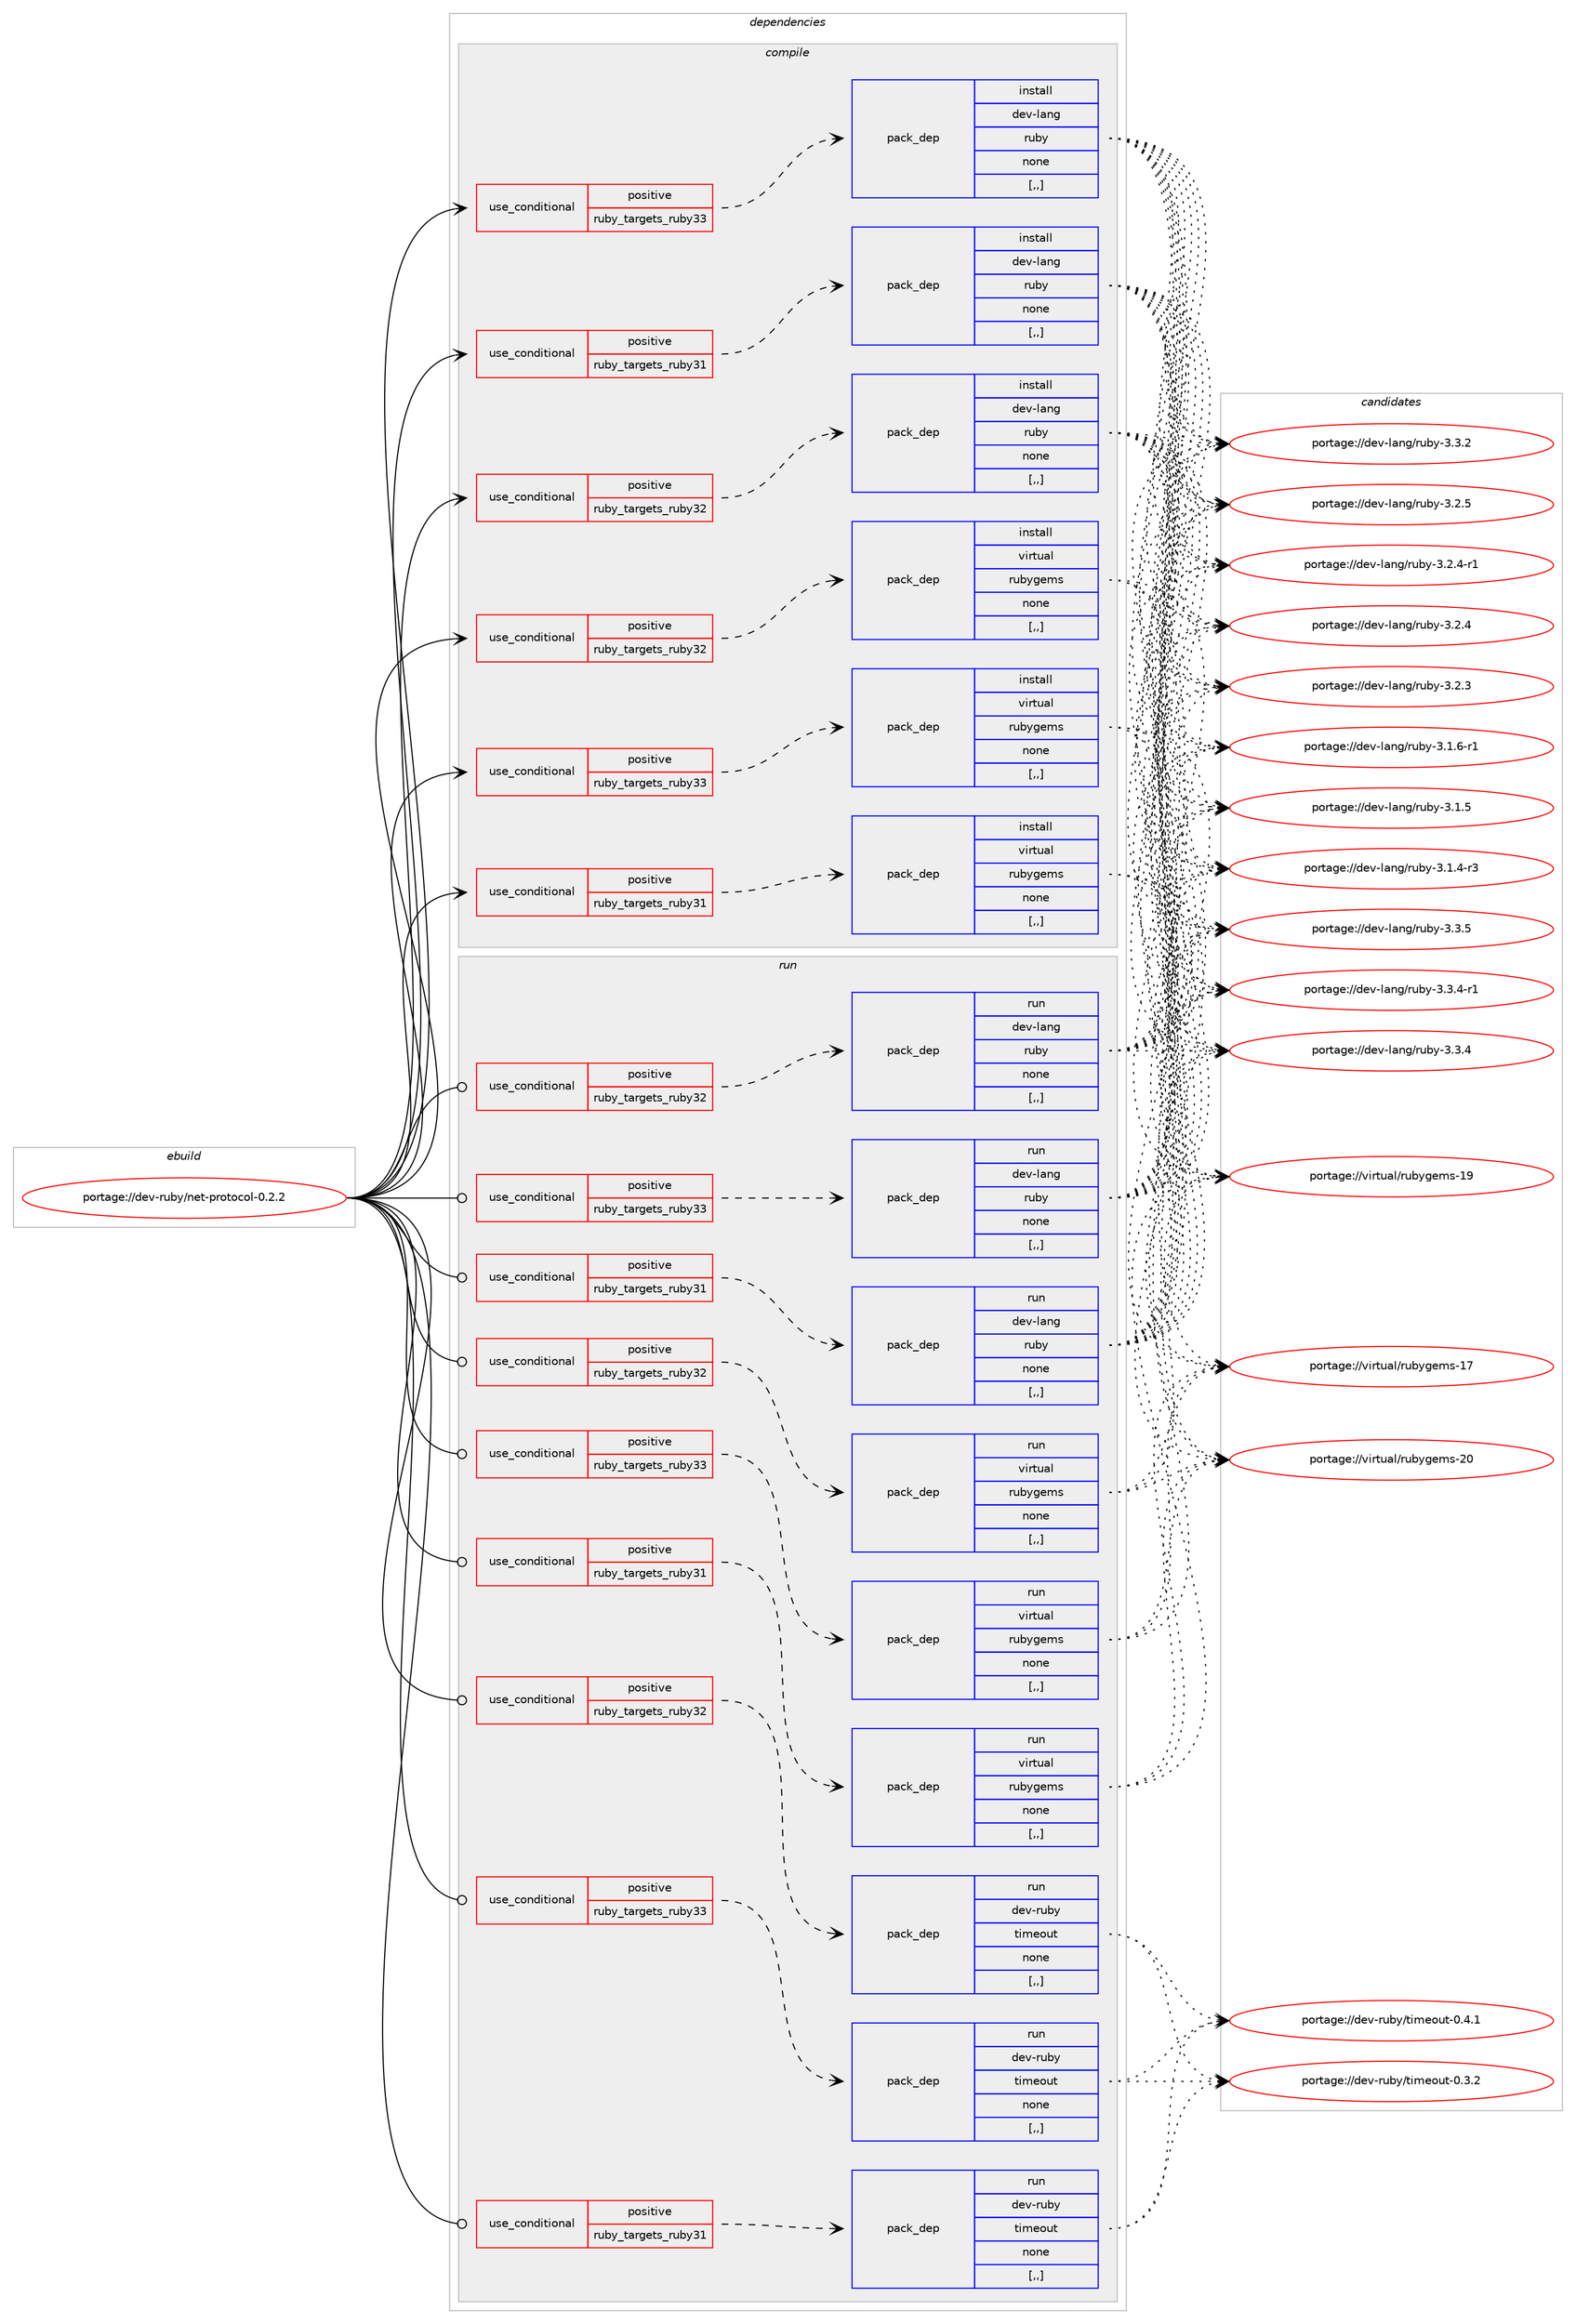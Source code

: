 digraph prolog {

# *************
# Graph options
# *************

newrank=true;
concentrate=true;
compound=true;
graph [rankdir=LR,fontname=Helvetica,fontsize=10,ranksep=1.5];#, ranksep=2.5, nodesep=0.2];
edge  [arrowhead=vee];
node  [fontname=Helvetica,fontsize=10];

# **********
# The ebuild
# **********

subgraph cluster_leftcol {
color=gray;
label=<<i>ebuild</i>>;
id [label="portage://dev-ruby/net-protocol-0.2.2", color=red, width=4, href="../dev-ruby/net-protocol-0.2.2.svg"];
}

# ****************
# The dependencies
# ****************

subgraph cluster_midcol {
color=gray;
label=<<i>dependencies</i>>;
subgraph cluster_compile {
fillcolor="#eeeeee";
style=filled;
label=<<i>compile</i>>;
subgraph cond182746 {
dependency688466 [label=<<TABLE BORDER="0" CELLBORDER="1" CELLSPACING="0" CELLPADDING="4"><TR><TD ROWSPAN="3" CELLPADDING="10">use_conditional</TD></TR><TR><TD>positive</TD></TR><TR><TD>ruby_targets_ruby31</TD></TR></TABLE>>, shape=none, color=red];
subgraph pack500783 {
dependency688467 [label=<<TABLE BORDER="0" CELLBORDER="1" CELLSPACING="0" CELLPADDING="4" WIDTH="220"><TR><TD ROWSPAN="6" CELLPADDING="30">pack_dep</TD></TR><TR><TD WIDTH="110">install</TD></TR><TR><TD>dev-lang</TD></TR><TR><TD>ruby</TD></TR><TR><TD>none</TD></TR><TR><TD>[,,]</TD></TR></TABLE>>, shape=none, color=blue];
}
dependency688466:e -> dependency688467:w [weight=20,style="dashed",arrowhead="vee"];
}
id:e -> dependency688466:w [weight=20,style="solid",arrowhead="vee"];
subgraph cond182747 {
dependency688468 [label=<<TABLE BORDER="0" CELLBORDER="1" CELLSPACING="0" CELLPADDING="4"><TR><TD ROWSPAN="3" CELLPADDING="10">use_conditional</TD></TR><TR><TD>positive</TD></TR><TR><TD>ruby_targets_ruby31</TD></TR></TABLE>>, shape=none, color=red];
subgraph pack500784 {
dependency688469 [label=<<TABLE BORDER="0" CELLBORDER="1" CELLSPACING="0" CELLPADDING="4" WIDTH="220"><TR><TD ROWSPAN="6" CELLPADDING="30">pack_dep</TD></TR><TR><TD WIDTH="110">install</TD></TR><TR><TD>virtual</TD></TR><TR><TD>rubygems</TD></TR><TR><TD>none</TD></TR><TR><TD>[,,]</TD></TR></TABLE>>, shape=none, color=blue];
}
dependency688468:e -> dependency688469:w [weight=20,style="dashed",arrowhead="vee"];
}
id:e -> dependency688468:w [weight=20,style="solid",arrowhead="vee"];
subgraph cond182748 {
dependency688470 [label=<<TABLE BORDER="0" CELLBORDER="1" CELLSPACING="0" CELLPADDING="4"><TR><TD ROWSPAN="3" CELLPADDING="10">use_conditional</TD></TR><TR><TD>positive</TD></TR><TR><TD>ruby_targets_ruby32</TD></TR></TABLE>>, shape=none, color=red];
subgraph pack500785 {
dependency688471 [label=<<TABLE BORDER="0" CELLBORDER="1" CELLSPACING="0" CELLPADDING="4" WIDTH="220"><TR><TD ROWSPAN="6" CELLPADDING="30">pack_dep</TD></TR><TR><TD WIDTH="110">install</TD></TR><TR><TD>dev-lang</TD></TR><TR><TD>ruby</TD></TR><TR><TD>none</TD></TR><TR><TD>[,,]</TD></TR></TABLE>>, shape=none, color=blue];
}
dependency688470:e -> dependency688471:w [weight=20,style="dashed",arrowhead="vee"];
}
id:e -> dependency688470:w [weight=20,style="solid",arrowhead="vee"];
subgraph cond182749 {
dependency688472 [label=<<TABLE BORDER="0" CELLBORDER="1" CELLSPACING="0" CELLPADDING="4"><TR><TD ROWSPAN="3" CELLPADDING="10">use_conditional</TD></TR><TR><TD>positive</TD></TR><TR><TD>ruby_targets_ruby32</TD></TR></TABLE>>, shape=none, color=red];
subgraph pack500786 {
dependency688473 [label=<<TABLE BORDER="0" CELLBORDER="1" CELLSPACING="0" CELLPADDING="4" WIDTH="220"><TR><TD ROWSPAN="6" CELLPADDING="30">pack_dep</TD></TR><TR><TD WIDTH="110">install</TD></TR><TR><TD>virtual</TD></TR><TR><TD>rubygems</TD></TR><TR><TD>none</TD></TR><TR><TD>[,,]</TD></TR></TABLE>>, shape=none, color=blue];
}
dependency688472:e -> dependency688473:w [weight=20,style="dashed",arrowhead="vee"];
}
id:e -> dependency688472:w [weight=20,style="solid",arrowhead="vee"];
subgraph cond182750 {
dependency688474 [label=<<TABLE BORDER="0" CELLBORDER="1" CELLSPACING="0" CELLPADDING="4"><TR><TD ROWSPAN="3" CELLPADDING="10">use_conditional</TD></TR><TR><TD>positive</TD></TR><TR><TD>ruby_targets_ruby33</TD></TR></TABLE>>, shape=none, color=red];
subgraph pack500787 {
dependency688475 [label=<<TABLE BORDER="0" CELLBORDER="1" CELLSPACING="0" CELLPADDING="4" WIDTH="220"><TR><TD ROWSPAN="6" CELLPADDING="30">pack_dep</TD></TR><TR><TD WIDTH="110">install</TD></TR><TR><TD>dev-lang</TD></TR><TR><TD>ruby</TD></TR><TR><TD>none</TD></TR><TR><TD>[,,]</TD></TR></TABLE>>, shape=none, color=blue];
}
dependency688474:e -> dependency688475:w [weight=20,style="dashed",arrowhead="vee"];
}
id:e -> dependency688474:w [weight=20,style="solid",arrowhead="vee"];
subgraph cond182751 {
dependency688476 [label=<<TABLE BORDER="0" CELLBORDER="1" CELLSPACING="0" CELLPADDING="4"><TR><TD ROWSPAN="3" CELLPADDING="10">use_conditional</TD></TR><TR><TD>positive</TD></TR><TR><TD>ruby_targets_ruby33</TD></TR></TABLE>>, shape=none, color=red];
subgraph pack500788 {
dependency688477 [label=<<TABLE BORDER="0" CELLBORDER="1" CELLSPACING="0" CELLPADDING="4" WIDTH="220"><TR><TD ROWSPAN="6" CELLPADDING="30">pack_dep</TD></TR><TR><TD WIDTH="110">install</TD></TR><TR><TD>virtual</TD></TR><TR><TD>rubygems</TD></TR><TR><TD>none</TD></TR><TR><TD>[,,]</TD></TR></TABLE>>, shape=none, color=blue];
}
dependency688476:e -> dependency688477:w [weight=20,style="dashed",arrowhead="vee"];
}
id:e -> dependency688476:w [weight=20,style="solid",arrowhead="vee"];
}
subgraph cluster_compileandrun {
fillcolor="#eeeeee";
style=filled;
label=<<i>compile and run</i>>;
}
subgraph cluster_run {
fillcolor="#eeeeee";
style=filled;
label=<<i>run</i>>;
subgraph cond182752 {
dependency688478 [label=<<TABLE BORDER="0" CELLBORDER="1" CELLSPACING="0" CELLPADDING="4"><TR><TD ROWSPAN="3" CELLPADDING="10">use_conditional</TD></TR><TR><TD>positive</TD></TR><TR><TD>ruby_targets_ruby31</TD></TR></TABLE>>, shape=none, color=red];
subgraph pack500789 {
dependency688479 [label=<<TABLE BORDER="0" CELLBORDER="1" CELLSPACING="0" CELLPADDING="4" WIDTH="220"><TR><TD ROWSPAN="6" CELLPADDING="30">pack_dep</TD></TR><TR><TD WIDTH="110">run</TD></TR><TR><TD>dev-lang</TD></TR><TR><TD>ruby</TD></TR><TR><TD>none</TD></TR><TR><TD>[,,]</TD></TR></TABLE>>, shape=none, color=blue];
}
dependency688478:e -> dependency688479:w [weight=20,style="dashed",arrowhead="vee"];
}
id:e -> dependency688478:w [weight=20,style="solid",arrowhead="odot"];
subgraph cond182753 {
dependency688480 [label=<<TABLE BORDER="0" CELLBORDER="1" CELLSPACING="0" CELLPADDING="4"><TR><TD ROWSPAN="3" CELLPADDING="10">use_conditional</TD></TR><TR><TD>positive</TD></TR><TR><TD>ruby_targets_ruby31</TD></TR></TABLE>>, shape=none, color=red];
subgraph pack500790 {
dependency688481 [label=<<TABLE BORDER="0" CELLBORDER="1" CELLSPACING="0" CELLPADDING="4" WIDTH="220"><TR><TD ROWSPAN="6" CELLPADDING="30">pack_dep</TD></TR><TR><TD WIDTH="110">run</TD></TR><TR><TD>dev-ruby</TD></TR><TR><TD>timeout</TD></TR><TR><TD>none</TD></TR><TR><TD>[,,]</TD></TR></TABLE>>, shape=none, color=blue];
}
dependency688480:e -> dependency688481:w [weight=20,style="dashed",arrowhead="vee"];
}
id:e -> dependency688480:w [weight=20,style="solid",arrowhead="odot"];
subgraph cond182754 {
dependency688482 [label=<<TABLE BORDER="0" CELLBORDER="1" CELLSPACING="0" CELLPADDING="4"><TR><TD ROWSPAN="3" CELLPADDING="10">use_conditional</TD></TR><TR><TD>positive</TD></TR><TR><TD>ruby_targets_ruby31</TD></TR></TABLE>>, shape=none, color=red];
subgraph pack500791 {
dependency688483 [label=<<TABLE BORDER="0" CELLBORDER="1" CELLSPACING="0" CELLPADDING="4" WIDTH="220"><TR><TD ROWSPAN="6" CELLPADDING="30">pack_dep</TD></TR><TR><TD WIDTH="110">run</TD></TR><TR><TD>virtual</TD></TR><TR><TD>rubygems</TD></TR><TR><TD>none</TD></TR><TR><TD>[,,]</TD></TR></TABLE>>, shape=none, color=blue];
}
dependency688482:e -> dependency688483:w [weight=20,style="dashed",arrowhead="vee"];
}
id:e -> dependency688482:w [weight=20,style="solid",arrowhead="odot"];
subgraph cond182755 {
dependency688484 [label=<<TABLE BORDER="0" CELLBORDER="1" CELLSPACING="0" CELLPADDING="4"><TR><TD ROWSPAN="3" CELLPADDING="10">use_conditional</TD></TR><TR><TD>positive</TD></TR><TR><TD>ruby_targets_ruby32</TD></TR></TABLE>>, shape=none, color=red];
subgraph pack500792 {
dependency688485 [label=<<TABLE BORDER="0" CELLBORDER="1" CELLSPACING="0" CELLPADDING="4" WIDTH="220"><TR><TD ROWSPAN="6" CELLPADDING="30">pack_dep</TD></TR><TR><TD WIDTH="110">run</TD></TR><TR><TD>dev-lang</TD></TR><TR><TD>ruby</TD></TR><TR><TD>none</TD></TR><TR><TD>[,,]</TD></TR></TABLE>>, shape=none, color=blue];
}
dependency688484:e -> dependency688485:w [weight=20,style="dashed",arrowhead="vee"];
}
id:e -> dependency688484:w [weight=20,style="solid",arrowhead="odot"];
subgraph cond182756 {
dependency688486 [label=<<TABLE BORDER="0" CELLBORDER="1" CELLSPACING="0" CELLPADDING="4"><TR><TD ROWSPAN="3" CELLPADDING="10">use_conditional</TD></TR><TR><TD>positive</TD></TR><TR><TD>ruby_targets_ruby32</TD></TR></TABLE>>, shape=none, color=red];
subgraph pack500793 {
dependency688487 [label=<<TABLE BORDER="0" CELLBORDER="1" CELLSPACING="0" CELLPADDING="4" WIDTH="220"><TR><TD ROWSPAN="6" CELLPADDING="30">pack_dep</TD></TR><TR><TD WIDTH="110">run</TD></TR><TR><TD>dev-ruby</TD></TR><TR><TD>timeout</TD></TR><TR><TD>none</TD></TR><TR><TD>[,,]</TD></TR></TABLE>>, shape=none, color=blue];
}
dependency688486:e -> dependency688487:w [weight=20,style="dashed",arrowhead="vee"];
}
id:e -> dependency688486:w [weight=20,style="solid",arrowhead="odot"];
subgraph cond182757 {
dependency688488 [label=<<TABLE BORDER="0" CELLBORDER="1" CELLSPACING="0" CELLPADDING="4"><TR><TD ROWSPAN="3" CELLPADDING="10">use_conditional</TD></TR><TR><TD>positive</TD></TR><TR><TD>ruby_targets_ruby32</TD></TR></TABLE>>, shape=none, color=red];
subgraph pack500794 {
dependency688489 [label=<<TABLE BORDER="0" CELLBORDER="1" CELLSPACING="0" CELLPADDING="4" WIDTH="220"><TR><TD ROWSPAN="6" CELLPADDING="30">pack_dep</TD></TR><TR><TD WIDTH="110">run</TD></TR><TR><TD>virtual</TD></TR><TR><TD>rubygems</TD></TR><TR><TD>none</TD></TR><TR><TD>[,,]</TD></TR></TABLE>>, shape=none, color=blue];
}
dependency688488:e -> dependency688489:w [weight=20,style="dashed",arrowhead="vee"];
}
id:e -> dependency688488:w [weight=20,style="solid",arrowhead="odot"];
subgraph cond182758 {
dependency688490 [label=<<TABLE BORDER="0" CELLBORDER="1" CELLSPACING="0" CELLPADDING="4"><TR><TD ROWSPAN="3" CELLPADDING="10">use_conditional</TD></TR><TR><TD>positive</TD></TR><TR><TD>ruby_targets_ruby33</TD></TR></TABLE>>, shape=none, color=red];
subgraph pack500795 {
dependency688491 [label=<<TABLE BORDER="0" CELLBORDER="1" CELLSPACING="0" CELLPADDING="4" WIDTH="220"><TR><TD ROWSPAN="6" CELLPADDING="30">pack_dep</TD></TR><TR><TD WIDTH="110">run</TD></TR><TR><TD>dev-lang</TD></TR><TR><TD>ruby</TD></TR><TR><TD>none</TD></TR><TR><TD>[,,]</TD></TR></TABLE>>, shape=none, color=blue];
}
dependency688490:e -> dependency688491:w [weight=20,style="dashed",arrowhead="vee"];
}
id:e -> dependency688490:w [weight=20,style="solid",arrowhead="odot"];
subgraph cond182759 {
dependency688492 [label=<<TABLE BORDER="0" CELLBORDER="1" CELLSPACING="0" CELLPADDING="4"><TR><TD ROWSPAN="3" CELLPADDING="10">use_conditional</TD></TR><TR><TD>positive</TD></TR><TR><TD>ruby_targets_ruby33</TD></TR></TABLE>>, shape=none, color=red];
subgraph pack500796 {
dependency688493 [label=<<TABLE BORDER="0" CELLBORDER="1" CELLSPACING="0" CELLPADDING="4" WIDTH="220"><TR><TD ROWSPAN="6" CELLPADDING="30">pack_dep</TD></TR><TR><TD WIDTH="110">run</TD></TR><TR><TD>dev-ruby</TD></TR><TR><TD>timeout</TD></TR><TR><TD>none</TD></TR><TR><TD>[,,]</TD></TR></TABLE>>, shape=none, color=blue];
}
dependency688492:e -> dependency688493:w [weight=20,style="dashed",arrowhead="vee"];
}
id:e -> dependency688492:w [weight=20,style="solid",arrowhead="odot"];
subgraph cond182760 {
dependency688494 [label=<<TABLE BORDER="0" CELLBORDER="1" CELLSPACING="0" CELLPADDING="4"><TR><TD ROWSPAN="3" CELLPADDING="10">use_conditional</TD></TR><TR><TD>positive</TD></TR><TR><TD>ruby_targets_ruby33</TD></TR></TABLE>>, shape=none, color=red];
subgraph pack500797 {
dependency688495 [label=<<TABLE BORDER="0" CELLBORDER="1" CELLSPACING="0" CELLPADDING="4" WIDTH="220"><TR><TD ROWSPAN="6" CELLPADDING="30">pack_dep</TD></TR><TR><TD WIDTH="110">run</TD></TR><TR><TD>virtual</TD></TR><TR><TD>rubygems</TD></TR><TR><TD>none</TD></TR><TR><TD>[,,]</TD></TR></TABLE>>, shape=none, color=blue];
}
dependency688494:e -> dependency688495:w [weight=20,style="dashed",arrowhead="vee"];
}
id:e -> dependency688494:w [weight=20,style="solid",arrowhead="odot"];
}
}

# **************
# The candidates
# **************

subgraph cluster_choices {
rank=same;
color=gray;
label=<<i>candidates</i>>;

subgraph choice500783 {
color=black;
nodesep=1;
choice10010111845108971101034711411798121455146514653 [label="portage://dev-lang/ruby-3.3.5", color=red, width=4,href="../dev-lang/ruby-3.3.5.svg"];
choice100101118451089711010347114117981214551465146524511449 [label="portage://dev-lang/ruby-3.3.4-r1", color=red, width=4,href="../dev-lang/ruby-3.3.4-r1.svg"];
choice10010111845108971101034711411798121455146514652 [label="portage://dev-lang/ruby-3.3.4", color=red, width=4,href="../dev-lang/ruby-3.3.4.svg"];
choice10010111845108971101034711411798121455146514650 [label="portage://dev-lang/ruby-3.3.2", color=red, width=4,href="../dev-lang/ruby-3.3.2.svg"];
choice10010111845108971101034711411798121455146504653 [label="portage://dev-lang/ruby-3.2.5", color=red, width=4,href="../dev-lang/ruby-3.2.5.svg"];
choice100101118451089711010347114117981214551465046524511449 [label="portage://dev-lang/ruby-3.2.4-r1", color=red, width=4,href="../dev-lang/ruby-3.2.4-r1.svg"];
choice10010111845108971101034711411798121455146504652 [label="portage://dev-lang/ruby-3.2.4", color=red, width=4,href="../dev-lang/ruby-3.2.4.svg"];
choice10010111845108971101034711411798121455146504651 [label="portage://dev-lang/ruby-3.2.3", color=red, width=4,href="../dev-lang/ruby-3.2.3.svg"];
choice100101118451089711010347114117981214551464946544511449 [label="portage://dev-lang/ruby-3.1.6-r1", color=red, width=4,href="../dev-lang/ruby-3.1.6-r1.svg"];
choice10010111845108971101034711411798121455146494653 [label="portage://dev-lang/ruby-3.1.5", color=red, width=4,href="../dev-lang/ruby-3.1.5.svg"];
choice100101118451089711010347114117981214551464946524511451 [label="portage://dev-lang/ruby-3.1.4-r3", color=red, width=4,href="../dev-lang/ruby-3.1.4-r3.svg"];
dependency688467:e -> choice10010111845108971101034711411798121455146514653:w [style=dotted,weight="100"];
dependency688467:e -> choice100101118451089711010347114117981214551465146524511449:w [style=dotted,weight="100"];
dependency688467:e -> choice10010111845108971101034711411798121455146514652:w [style=dotted,weight="100"];
dependency688467:e -> choice10010111845108971101034711411798121455146514650:w [style=dotted,weight="100"];
dependency688467:e -> choice10010111845108971101034711411798121455146504653:w [style=dotted,weight="100"];
dependency688467:e -> choice100101118451089711010347114117981214551465046524511449:w [style=dotted,weight="100"];
dependency688467:e -> choice10010111845108971101034711411798121455146504652:w [style=dotted,weight="100"];
dependency688467:e -> choice10010111845108971101034711411798121455146504651:w [style=dotted,weight="100"];
dependency688467:e -> choice100101118451089711010347114117981214551464946544511449:w [style=dotted,weight="100"];
dependency688467:e -> choice10010111845108971101034711411798121455146494653:w [style=dotted,weight="100"];
dependency688467:e -> choice100101118451089711010347114117981214551464946524511451:w [style=dotted,weight="100"];
}
subgraph choice500784 {
color=black;
nodesep=1;
choice118105114116117971084711411798121103101109115455048 [label="portage://virtual/rubygems-20", color=red, width=4,href="../virtual/rubygems-20.svg"];
choice118105114116117971084711411798121103101109115454957 [label="portage://virtual/rubygems-19", color=red, width=4,href="../virtual/rubygems-19.svg"];
choice118105114116117971084711411798121103101109115454955 [label="portage://virtual/rubygems-17", color=red, width=4,href="../virtual/rubygems-17.svg"];
dependency688469:e -> choice118105114116117971084711411798121103101109115455048:w [style=dotted,weight="100"];
dependency688469:e -> choice118105114116117971084711411798121103101109115454957:w [style=dotted,weight="100"];
dependency688469:e -> choice118105114116117971084711411798121103101109115454955:w [style=dotted,weight="100"];
}
subgraph choice500785 {
color=black;
nodesep=1;
choice10010111845108971101034711411798121455146514653 [label="portage://dev-lang/ruby-3.3.5", color=red, width=4,href="../dev-lang/ruby-3.3.5.svg"];
choice100101118451089711010347114117981214551465146524511449 [label="portage://dev-lang/ruby-3.3.4-r1", color=red, width=4,href="../dev-lang/ruby-3.3.4-r1.svg"];
choice10010111845108971101034711411798121455146514652 [label="portage://dev-lang/ruby-3.3.4", color=red, width=4,href="../dev-lang/ruby-3.3.4.svg"];
choice10010111845108971101034711411798121455146514650 [label="portage://dev-lang/ruby-3.3.2", color=red, width=4,href="../dev-lang/ruby-3.3.2.svg"];
choice10010111845108971101034711411798121455146504653 [label="portage://dev-lang/ruby-3.2.5", color=red, width=4,href="../dev-lang/ruby-3.2.5.svg"];
choice100101118451089711010347114117981214551465046524511449 [label="portage://dev-lang/ruby-3.2.4-r1", color=red, width=4,href="../dev-lang/ruby-3.2.4-r1.svg"];
choice10010111845108971101034711411798121455146504652 [label="portage://dev-lang/ruby-3.2.4", color=red, width=4,href="../dev-lang/ruby-3.2.4.svg"];
choice10010111845108971101034711411798121455146504651 [label="portage://dev-lang/ruby-3.2.3", color=red, width=4,href="../dev-lang/ruby-3.2.3.svg"];
choice100101118451089711010347114117981214551464946544511449 [label="portage://dev-lang/ruby-3.1.6-r1", color=red, width=4,href="../dev-lang/ruby-3.1.6-r1.svg"];
choice10010111845108971101034711411798121455146494653 [label="portage://dev-lang/ruby-3.1.5", color=red, width=4,href="../dev-lang/ruby-3.1.5.svg"];
choice100101118451089711010347114117981214551464946524511451 [label="portage://dev-lang/ruby-3.1.4-r3", color=red, width=4,href="../dev-lang/ruby-3.1.4-r3.svg"];
dependency688471:e -> choice10010111845108971101034711411798121455146514653:w [style=dotted,weight="100"];
dependency688471:e -> choice100101118451089711010347114117981214551465146524511449:w [style=dotted,weight="100"];
dependency688471:e -> choice10010111845108971101034711411798121455146514652:w [style=dotted,weight="100"];
dependency688471:e -> choice10010111845108971101034711411798121455146514650:w [style=dotted,weight="100"];
dependency688471:e -> choice10010111845108971101034711411798121455146504653:w [style=dotted,weight="100"];
dependency688471:e -> choice100101118451089711010347114117981214551465046524511449:w [style=dotted,weight="100"];
dependency688471:e -> choice10010111845108971101034711411798121455146504652:w [style=dotted,weight="100"];
dependency688471:e -> choice10010111845108971101034711411798121455146504651:w [style=dotted,weight="100"];
dependency688471:e -> choice100101118451089711010347114117981214551464946544511449:w [style=dotted,weight="100"];
dependency688471:e -> choice10010111845108971101034711411798121455146494653:w [style=dotted,weight="100"];
dependency688471:e -> choice100101118451089711010347114117981214551464946524511451:w [style=dotted,weight="100"];
}
subgraph choice500786 {
color=black;
nodesep=1;
choice118105114116117971084711411798121103101109115455048 [label="portage://virtual/rubygems-20", color=red, width=4,href="../virtual/rubygems-20.svg"];
choice118105114116117971084711411798121103101109115454957 [label="portage://virtual/rubygems-19", color=red, width=4,href="../virtual/rubygems-19.svg"];
choice118105114116117971084711411798121103101109115454955 [label="portage://virtual/rubygems-17", color=red, width=4,href="../virtual/rubygems-17.svg"];
dependency688473:e -> choice118105114116117971084711411798121103101109115455048:w [style=dotted,weight="100"];
dependency688473:e -> choice118105114116117971084711411798121103101109115454957:w [style=dotted,weight="100"];
dependency688473:e -> choice118105114116117971084711411798121103101109115454955:w [style=dotted,weight="100"];
}
subgraph choice500787 {
color=black;
nodesep=1;
choice10010111845108971101034711411798121455146514653 [label="portage://dev-lang/ruby-3.3.5", color=red, width=4,href="../dev-lang/ruby-3.3.5.svg"];
choice100101118451089711010347114117981214551465146524511449 [label="portage://dev-lang/ruby-3.3.4-r1", color=red, width=4,href="../dev-lang/ruby-3.3.4-r1.svg"];
choice10010111845108971101034711411798121455146514652 [label="portage://dev-lang/ruby-3.3.4", color=red, width=4,href="../dev-lang/ruby-3.3.4.svg"];
choice10010111845108971101034711411798121455146514650 [label="portage://dev-lang/ruby-3.3.2", color=red, width=4,href="../dev-lang/ruby-3.3.2.svg"];
choice10010111845108971101034711411798121455146504653 [label="portage://dev-lang/ruby-3.2.5", color=red, width=4,href="../dev-lang/ruby-3.2.5.svg"];
choice100101118451089711010347114117981214551465046524511449 [label="portage://dev-lang/ruby-3.2.4-r1", color=red, width=4,href="../dev-lang/ruby-3.2.4-r1.svg"];
choice10010111845108971101034711411798121455146504652 [label="portage://dev-lang/ruby-3.2.4", color=red, width=4,href="../dev-lang/ruby-3.2.4.svg"];
choice10010111845108971101034711411798121455146504651 [label="portage://dev-lang/ruby-3.2.3", color=red, width=4,href="../dev-lang/ruby-3.2.3.svg"];
choice100101118451089711010347114117981214551464946544511449 [label="portage://dev-lang/ruby-3.1.6-r1", color=red, width=4,href="../dev-lang/ruby-3.1.6-r1.svg"];
choice10010111845108971101034711411798121455146494653 [label="portage://dev-lang/ruby-3.1.5", color=red, width=4,href="../dev-lang/ruby-3.1.5.svg"];
choice100101118451089711010347114117981214551464946524511451 [label="portage://dev-lang/ruby-3.1.4-r3", color=red, width=4,href="../dev-lang/ruby-3.1.4-r3.svg"];
dependency688475:e -> choice10010111845108971101034711411798121455146514653:w [style=dotted,weight="100"];
dependency688475:e -> choice100101118451089711010347114117981214551465146524511449:w [style=dotted,weight="100"];
dependency688475:e -> choice10010111845108971101034711411798121455146514652:w [style=dotted,weight="100"];
dependency688475:e -> choice10010111845108971101034711411798121455146514650:w [style=dotted,weight="100"];
dependency688475:e -> choice10010111845108971101034711411798121455146504653:w [style=dotted,weight="100"];
dependency688475:e -> choice100101118451089711010347114117981214551465046524511449:w [style=dotted,weight="100"];
dependency688475:e -> choice10010111845108971101034711411798121455146504652:w [style=dotted,weight="100"];
dependency688475:e -> choice10010111845108971101034711411798121455146504651:w [style=dotted,weight="100"];
dependency688475:e -> choice100101118451089711010347114117981214551464946544511449:w [style=dotted,weight="100"];
dependency688475:e -> choice10010111845108971101034711411798121455146494653:w [style=dotted,weight="100"];
dependency688475:e -> choice100101118451089711010347114117981214551464946524511451:w [style=dotted,weight="100"];
}
subgraph choice500788 {
color=black;
nodesep=1;
choice118105114116117971084711411798121103101109115455048 [label="portage://virtual/rubygems-20", color=red, width=4,href="../virtual/rubygems-20.svg"];
choice118105114116117971084711411798121103101109115454957 [label="portage://virtual/rubygems-19", color=red, width=4,href="../virtual/rubygems-19.svg"];
choice118105114116117971084711411798121103101109115454955 [label="portage://virtual/rubygems-17", color=red, width=4,href="../virtual/rubygems-17.svg"];
dependency688477:e -> choice118105114116117971084711411798121103101109115455048:w [style=dotted,weight="100"];
dependency688477:e -> choice118105114116117971084711411798121103101109115454957:w [style=dotted,weight="100"];
dependency688477:e -> choice118105114116117971084711411798121103101109115454955:w [style=dotted,weight="100"];
}
subgraph choice500789 {
color=black;
nodesep=1;
choice10010111845108971101034711411798121455146514653 [label="portage://dev-lang/ruby-3.3.5", color=red, width=4,href="../dev-lang/ruby-3.3.5.svg"];
choice100101118451089711010347114117981214551465146524511449 [label="portage://dev-lang/ruby-3.3.4-r1", color=red, width=4,href="../dev-lang/ruby-3.3.4-r1.svg"];
choice10010111845108971101034711411798121455146514652 [label="portage://dev-lang/ruby-3.3.4", color=red, width=4,href="../dev-lang/ruby-3.3.4.svg"];
choice10010111845108971101034711411798121455146514650 [label="portage://dev-lang/ruby-3.3.2", color=red, width=4,href="../dev-lang/ruby-3.3.2.svg"];
choice10010111845108971101034711411798121455146504653 [label="portage://dev-lang/ruby-3.2.5", color=red, width=4,href="../dev-lang/ruby-3.2.5.svg"];
choice100101118451089711010347114117981214551465046524511449 [label="portage://dev-lang/ruby-3.2.4-r1", color=red, width=4,href="../dev-lang/ruby-3.2.4-r1.svg"];
choice10010111845108971101034711411798121455146504652 [label="portage://dev-lang/ruby-3.2.4", color=red, width=4,href="../dev-lang/ruby-3.2.4.svg"];
choice10010111845108971101034711411798121455146504651 [label="portage://dev-lang/ruby-3.2.3", color=red, width=4,href="../dev-lang/ruby-3.2.3.svg"];
choice100101118451089711010347114117981214551464946544511449 [label="portage://dev-lang/ruby-3.1.6-r1", color=red, width=4,href="../dev-lang/ruby-3.1.6-r1.svg"];
choice10010111845108971101034711411798121455146494653 [label="portage://dev-lang/ruby-3.1.5", color=red, width=4,href="../dev-lang/ruby-3.1.5.svg"];
choice100101118451089711010347114117981214551464946524511451 [label="portage://dev-lang/ruby-3.1.4-r3", color=red, width=4,href="../dev-lang/ruby-3.1.4-r3.svg"];
dependency688479:e -> choice10010111845108971101034711411798121455146514653:w [style=dotted,weight="100"];
dependency688479:e -> choice100101118451089711010347114117981214551465146524511449:w [style=dotted,weight="100"];
dependency688479:e -> choice10010111845108971101034711411798121455146514652:w [style=dotted,weight="100"];
dependency688479:e -> choice10010111845108971101034711411798121455146514650:w [style=dotted,weight="100"];
dependency688479:e -> choice10010111845108971101034711411798121455146504653:w [style=dotted,weight="100"];
dependency688479:e -> choice100101118451089711010347114117981214551465046524511449:w [style=dotted,weight="100"];
dependency688479:e -> choice10010111845108971101034711411798121455146504652:w [style=dotted,weight="100"];
dependency688479:e -> choice10010111845108971101034711411798121455146504651:w [style=dotted,weight="100"];
dependency688479:e -> choice100101118451089711010347114117981214551464946544511449:w [style=dotted,weight="100"];
dependency688479:e -> choice10010111845108971101034711411798121455146494653:w [style=dotted,weight="100"];
dependency688479:e -> choice100101118451089711010347114117981214551464946524511451:w [style=dotted,weight="100"];
}
subgraph choice500790 {
color=black;
nodesep=1;
choice100101118451141179812147116105109101111117116454846524649 [label="portage://dev-ruby/timeout-0.4.1", color=red, width=4,href="../dev-ruby/timeout-0.4.1.svg"];
choice100101118451141179812147116105109101111117116454846514650 [label="portage://dev-ruby/timeout-0.3.2", color=red, width=4,href="../dev-ruby/timeout-0.3.2.svg"];
dependency688481:e -> choice100101118451141179812147116105109101111117116454846524649:w [style=dotted,weight="100"];
dependency688481:e -> choice100101118451141179812147116105109101111117116454846514650:w [style=dotted,weight="100"];
}
subgraph choice500791 {
color=black;
nodesep=1;
choice118105114116117971084711411798121103101109115455048 [label="portage://virtual/rubygems-20", color=red, width=4,href="../virtual/rubygems-20.svg"];
choice118105114116117971084711411798121103101109115454957 [label="portage://virtual/rubygems-19", color=red, width=4,href="../virtual/rubygems-19.svg"];
choice118105114116117971084711411798121103101109115454955 [label="portage://virtual/rubygems-17", color=red, width=4,href="../virtual/rubygems-17.svg"];
dependency688483:e -> choice118105114116117971084711411798121103101109115455048:w [style=dotted,weight="100"];
dependency688483:e -> choice118105114116117971084711411798121103101109115454957:w [style=dotted,weight="100"];
dependency688483:e -> choice118105114116117971084711411798121103101109115454955:w [style=dotted,weight="100"];
}
subgraph choice500792 {
color=black;
nodesep=1;
choice10010111845108971101034711411798121455146514653 [label="portage://dev-lang/ruby-3.3.5", color=red, width=4,href="../dev-lang/ruby-3.3.5.svg"];
choice100101118451089711010347114117981214551465146524511449 [label="portage://dev-lang/ruby-3.3.4-r1", color=red, width=4,href="../dev-lang/ruby-3.3.4-r1.svg"];
choice10010111845108971101034711411798121455146514652 [label="portage://dev-lang/ruby-3.3.4", color=red, width=4,href="../dev-lang/ruby-3.3.4.svg"];
choice10010111845108971101034711411798121455146514650 [label="portage://dev-lang/ruby-3.3.2", color=red, width=4,href="../dev-lang/ruby-3.3.2.svg"];
choice10010111845108971101034711411798121455146504653 [label="portage://dev-lang/ruby-3.2.5", color=red, width=4,href="../dev-lang/ruby-3.2.5.svg"];
choice100101118451089711010347114117981214551465046524511449 [label="portage://dev-lang/ruby-3.2.4-r1", color=red, width=4,href="../dev-lang/ruby-3.2.4-r1.svg"];
choice10010111845108971101034711411798121455146504652 [label="portage://dev-lang/ruby-3.2.4", color=red, width=4,href="../dev-lang/ruby-3.2.4.svg"];
choice10010111845108971101034711411798121455146504651 [label="portage://dev-lang/ruby-3.2.3", color=red, width=4,href="../dev-lang/ruby-3.2.3.svg"];
choice100101118451089711010347114117981214551464946544511449 [label="portage://dev-lang/ruby-3.1.6-r1", color=red, width=4,href="../dev-lang/ruby-3.1.6-r1.svg"];
choice10010111845108971101034711411798121455146494653 [label="portage://dev-lang/ruby-3.1.5", color=red, width=4,href="../dev-lang/ruby-3.1.5.svg"];
choice100101118451089711010347114117981214551464946524511451 [label="portage://dev-lang/ruby-3.1.4-r3", color=red, width=4,href="../dev-lang/ruby-3.1.4-r3.svg"];
dependency688485:e -> choice10010111845108971101034711411798121455146514653:w [style=dotted,weight="100"];
dependency688485:e -> choice100101118451089711010347114117981214551465146524511449:w [style=dotted,weight="100"];
dependency688485:e -> choice10010111845108971101034711411798121455146514652:w [style=dotted,weight="100"];
dependency688485:e -> choice10010111845108971101034711411798121455146514650:w [style=dotted,weight="100"];
dependency688485:e -> choice10010111845108971101034711411798121455146504653:w [style=dotted,weight="100"];
dependency688485:e -> choice100101118451089711010347114117981214551465046524511449:w [style=dotted,weight="100"];
dependency688485:e -> choice10010111845108971101034711411798121455146504652:w [style=dotted,weight="100"];
dependency688485:e -> choice10010111845108971101034711411798121455146504651:w [style=dotted,weight="100"];
dependency688485:e -> choice100101118451089711010347114117981214551464946544511449:w [style=dotted,weight="100"];
dependency688485:e -> choice10010111845108971101034711411798121455146494653:w [style=dotted,weight="100"];
dependency688485:e -> choice100101118451089711010347114117981214551464946524511451:w [style=dotted,weight="100"];
}
subgraph choice500793 {
color=black;
nodesep=1;
choice100101118451141179812147116105109101111117116454846524649 [label="portage://dev-ruby/timeout-0.4.1", color=red, width=4,href="../dev-ruby/timeout-0.4.1.svg"];
choice100101118451141179812147116105109101111117116454846514650 [label="portage://dev-ruby/timeout-0.3.2", color=red, width=4,href="../dev-ruby/timeout-0.3.2.svg"];
dependency688487:e -> choice100101118451141179812147116105109101111117116454846524649:w [style=dotted,weight="100"];
dependency688487:e -> choice100101118451141179812147116105109101111117116454846514650:w [style=dotted,weight="100"];
}
subgraph choice500794 {
color=black;
nodesep=1;
choice118105114116117971084711411798121103101109115455048 [label="portage://virtual/rubygems-20", color=red, width=4,href="../virtual/rubygems-20.svg"];
choice118105114116117971084711411798121103101109115454957 [label="portage://virtual/rubygems-19", color=red, width=4,href="../virtual/rubygems-19.svg"];
choice118105114116117971084711411798121103101109115454955 [label="portage://virtual/rubygems-17", color=red, width=4,href="../virtual/rubygems-17.svg"];
dependency688489:e -> choice118105114116117971084711411798121103101109115455048:w [style=dotted,weight="100"];
dependency688489:e -> choice118105114116117971084711411798121103101109115454957:w [style=dotted,weight="100"];
dependency688489:e -> choice118105114116117971084711411798121103101109115454955:w [style=dotted,weight="100"];
}
subgraph choice500795 {
color=black;
nodesep=1;
choice10010111845108971101034711411798121455146514653 [label="portage://dev-lang/ruby-3.3.5", color=red, width=4,href="../dev-lang/ruby-3.3.5.svg"];
choice100101118451089711010347114117981214551465146524511449 [label="portage://dev-lang/ruby-3.3.4-r1", color=red, width=4,href="../dev-lang/ruby-3.3.4-r1.svg"];
choice10010111845108971101034711411798121455146514652 [label="portage://dev-lang/ruby-3.3.4", color=red, width=4,href="../dev-lang/ruby-3.3.4.svg"];
choice10010111845108971101034711411798121455146514650 [label="portage://dev-lang/ruby-3.3.2", color=red, width=4,href="../dev-lang/ruby-3.3.2.svg"];
choice10010111845108971101034711411798121455146504653 [label="portage://dev-lang/ruby-3.2.5", color=red, width=4,href="../dev-lang/ruby-3.2.5.svg"];
choice100101118451089711010347114117981214551465046524511449 [label="portage://dev-lang/ruby-3.2.4-r1", color=red, width=4,href="../dev-lang/ruby-3.2.4-r1.svg"];
choice10010111845108971101034711411798121455146504652 [label="portage://dev-lang/ruby-3.2.4", color=red, width=4,href="../dev-lang/ruby-3.2.4.svg"];
choice10010111845108971101034711411798121455146504651 [label="portage://dev-lang/ruby-3.2.3", color=red, width=4,href="../dev-lang/ruby-3.2.3.svg"];
choice100101118451089711010347114117981214551464946544511449 [label="portage://dev-lang/ruby-3.1.6-r1", color=red, width=4,href="../dev-lang/ruby-3.1.6-r1.svg"];
choice10010111845108971101034711411798121455146494653 [label="portage://dev-lang/ruby-3.1.5", color=red, width=4,href="../dev-lang/ruby-3.1.5.svg"];
choice100101118451089711010347114117981214551464946524511451 [label="portage://dev-lang/ruby-3.1.4-r3", color=red, width=4,href="../dev-lang/ruby-3.1.4-r3.svg"];
dependency688491:e -> choice10010111845108971101034711411798121455146514653:w [style=dotted,weight="100"];
dependency688491:e -> choice100101118451089711010347114117981214551465146524511449:w [style=dotted,weight="100"];
dependency688491:e -> choice10010111845108971101034711411798121455146514652:w [style=dotted,weight="100"];
dependency688491:e -> choice10010111845108971101034711411798121455146514650:w [style=dotted,weight="100"];
dependency688491:e -> choice10010111845108971101034711411798121455146504653:w [style=dotted,weight="100"];
dependency688491:e -> choice100101118451089711010347114117981214551465046524511449:w [style=dotted,weight="100"];
dependency688491:e -> choice10010111845108971101034711411798121455146504652:w [style=dotted,weight="100"];
dependency688491:e -> choice10010111845108971101034711411798121455146504651:w [style=dotted,weight="100"];
dependency688491:e -> choice100101118451089711010347114117981214551464946544511449:w [style=dotted,weight="100"];
dependency688491:e -> choice10010111845108971101034711411798121455146494653:w [style=dotted,weight="100"];
dependency688491:e -> choice100101118451089711010347114117981214551464946524511451:w [style=dotted,weight="100"];
}
subgraph choice500796 {
color=black;
nodesep=1;
choice100101118451141179812147116105109101111117116454846524649 [label="portage://dev-ruby/timeout-0.4.1", color=red, width=4,href="../dev-ruby/timeout-0.4.1.svg"];
choice100101118451141179812147116105109101111117116454846514650 [label="portage://dev-ruby/timeout-0.3.2", color=red, width=4,href="../dev-ruby/timeout-0.3.2.svg"];
dependency688493:e -> choice100101118451141179812147116105109101111117116454846524649:w [style=dotted,weight="100"];
dependency688493:e -> choice100101118451141179812147116105109101111117116454846514650:w [style=dotted,weight="100"];
}
subgraph choice500797 {
color=black;
nodesep=1;
choice118105114116117971084711411798121103101109115455048 [label="portage://virtual/rubygems-20", color=red, width=4,href="../virtual/rubygems-20.svg"];
choice118105114116117971084711411798121103101109115454957 [label="portage://virtual/rubygems-19", color=red, width=4,href="../virtual/rubygems-19.svg"];
choice118105114116117971084711411798121103101109115454955 [label="portage://virtual/rubygems-17", color=red, width=4,href="../virtual/rubygems-17.svg"];
dependency688495:e -> choice118105114116117971084711411798121103101109115455048:w [style=dotted,weight="100"];
dependency688495:e -> choice118105114116117971084711411798121103101109115454957:w [style=dotted,weight="100"];
dependency688495:e -> choice118105114116117971084711411798121103101109115454955:w [style=dotted,weight="100"];
}
}

}
